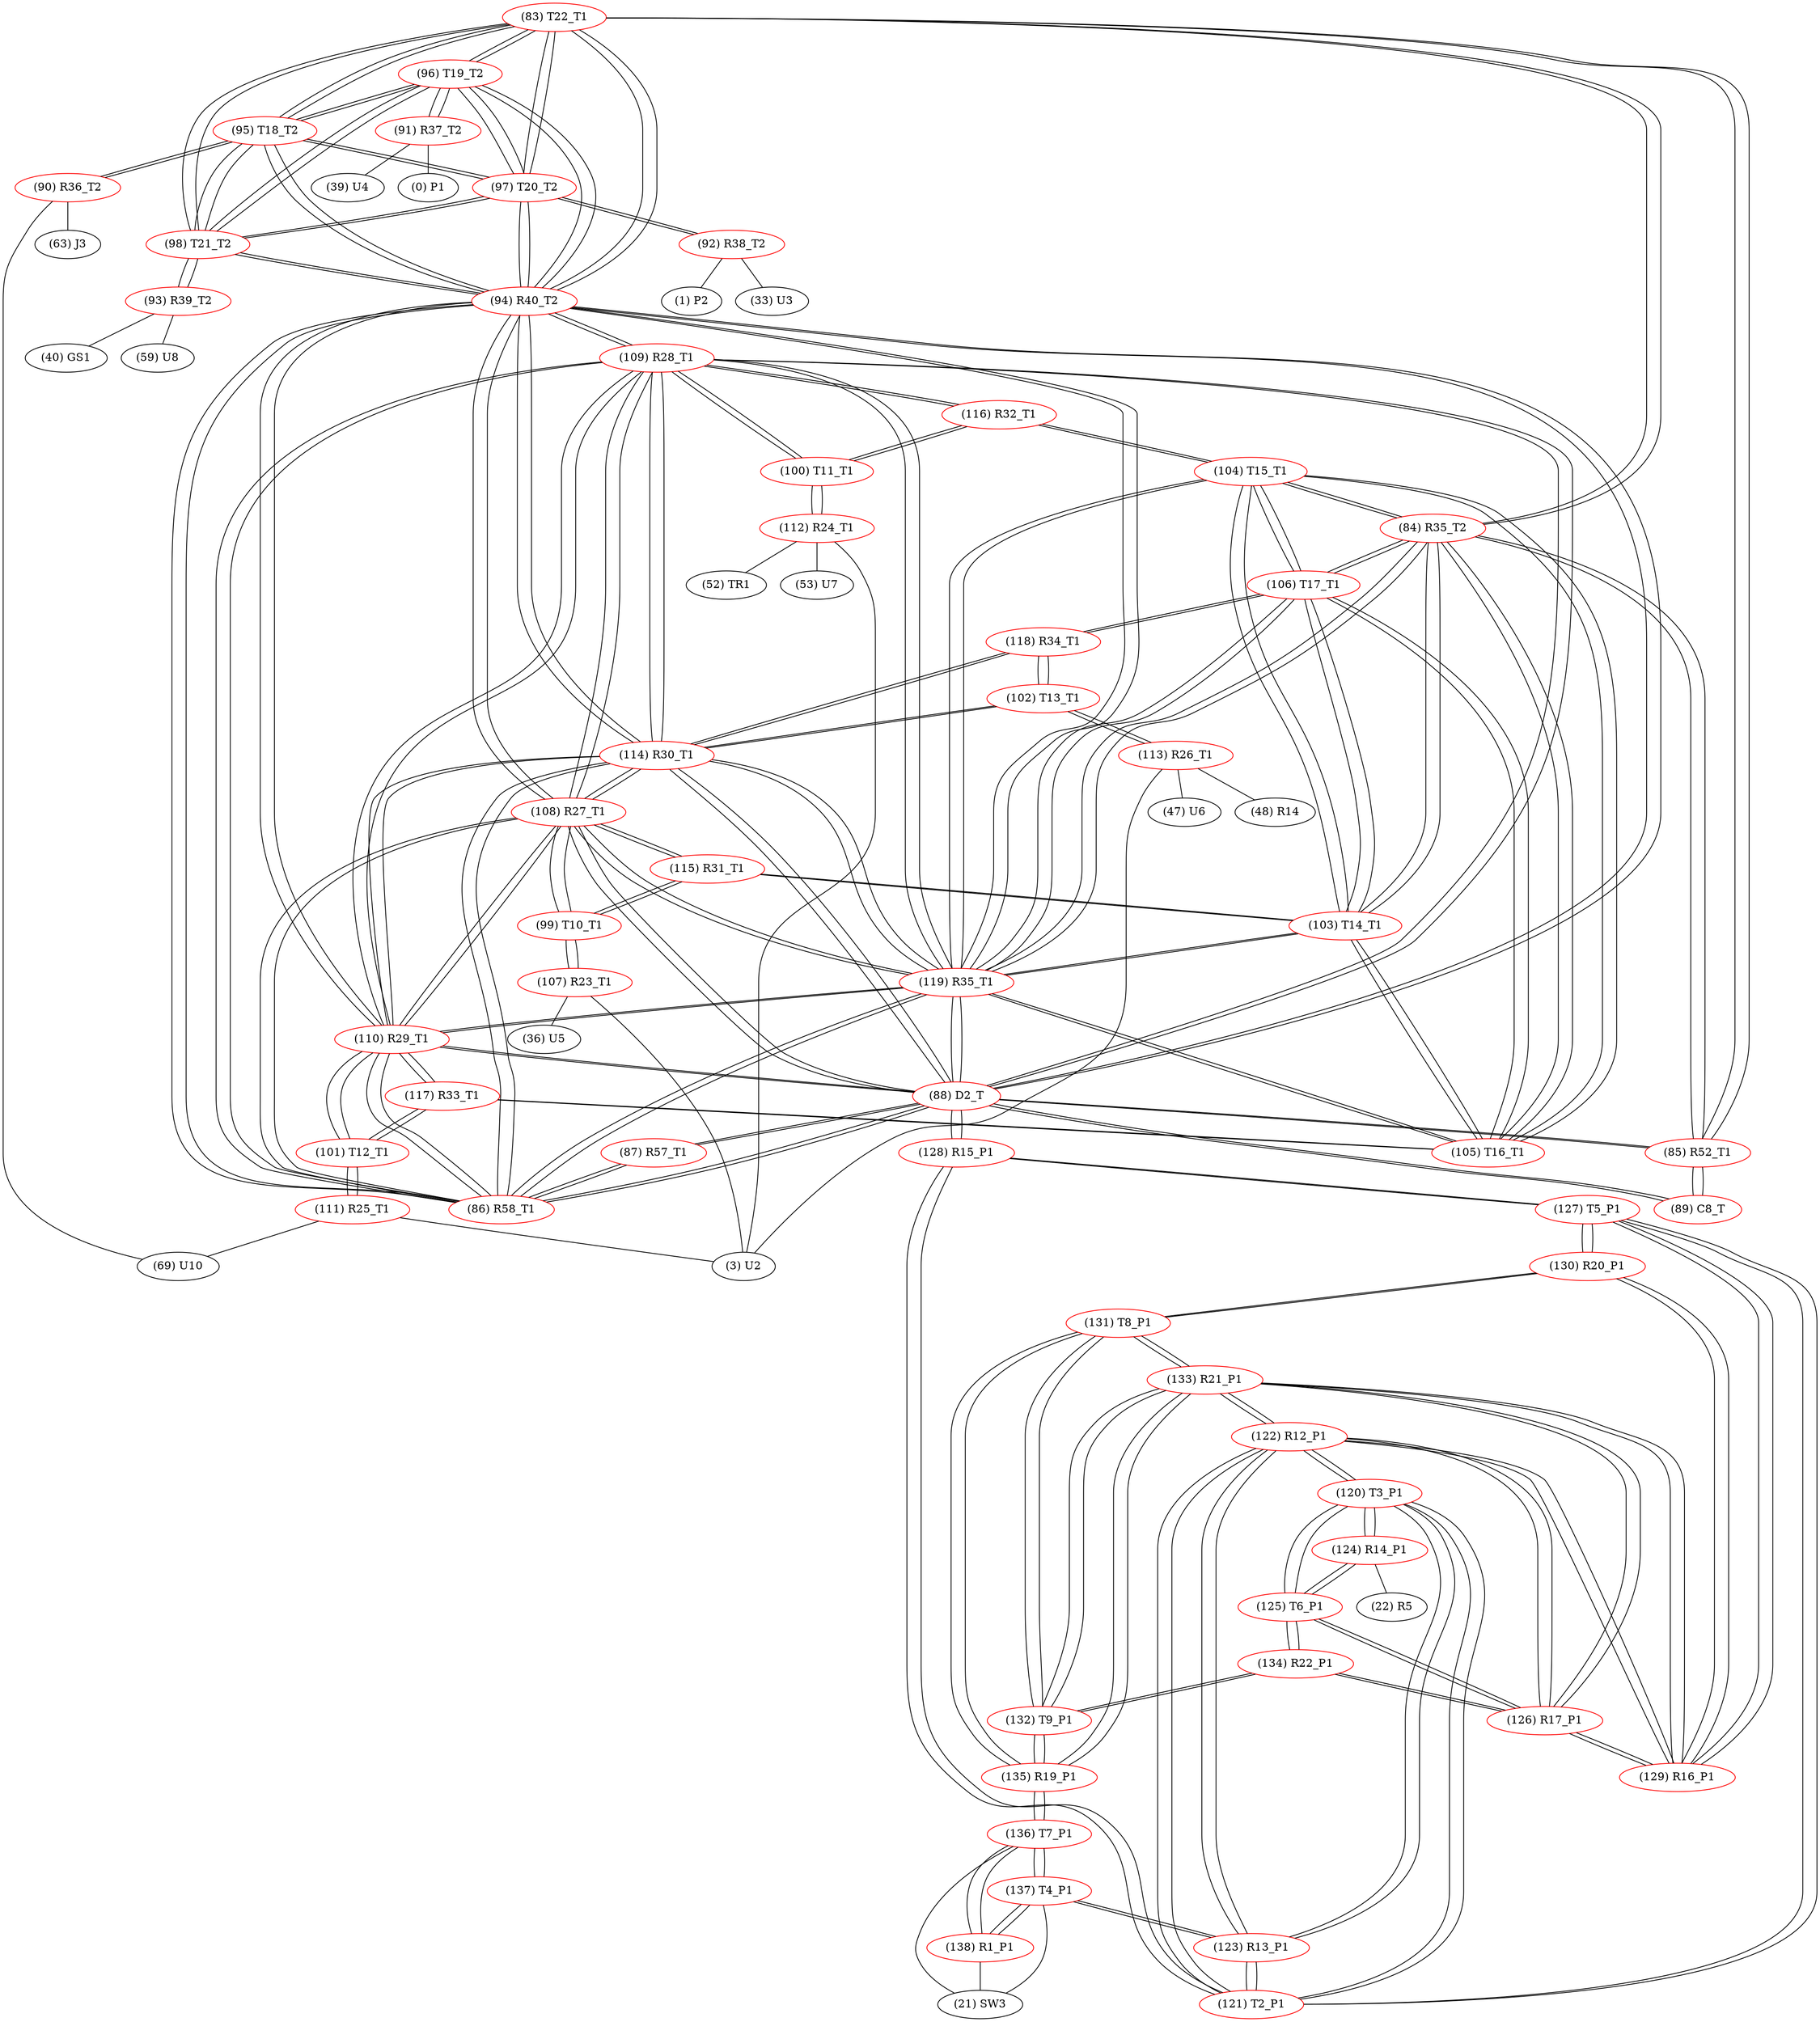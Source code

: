 graph {
	83 [label="(83) T22_T1" color=red]
	96 [label="(96) T19_T2"]
	95 [label="(95) T18_T2"]
	94 [label="(94) R40_T2"]
	98 [label="(98) T21_T2"]
	97 [label="(97) T20_T2"]
	85 [label="(85) R52_T1"]
	84 [label="(84) R35_T2"]
	84 [label="(84) R35_T2" color=red]
	105 [label="(105) T16_T1"]
	104 [label="(104) T15_T1"]
	119 [label="(119) R35_T1"]
	103 [label="(103) T14_T1"]
	106 [label="(106) T17_T1"]
	85 [label="(85) R52_T1"]
	83 [label="(83) T22_T1"]
	85 [label="(85) R52_T1" color=red]
	88 [label="(88) D2_T"]
	89 [label="(89) C8_T"]
	84 [label="(84) R35_T2"]
	83 [label="(83) T22_T1"]
	86 [label="(86) R58_T1" color=red]
	87 [label="(87) R57_T1"]
	88 [label="(88) D2_T"]
	110 [label="(110) R29_T1"]
	119 [label="(119) R35_T1"]
	94 [label="(94) R40_T2"]
	114 [label="(114) R30_T1"]
	108 [label="(108) R27_T1"]
	109 [label="(109) R28_T1"]
	87 [label="(87) R57_T1" color=red]
	86 [label="(86) R58_T1"]
	88 [label="(88) D2_T"]
	88 [label="(88) D2_T" color=red]
	85 [label="(85) R52_T1"]
	89 [label="(89) C8_T"]
	86 [label="(86) R58_T1"]
	87 [label="(87) R57_T1"]
	110 [label="(110) R29_T1"]
	119 [label="(119) R35_T1"]
	94 [label="(94) R40_T2"]
	114 [label="(114) R30_T1"]
	108 [label="(108) R27_T1"]
	109 [label="(109) R28_T1"]
	128 [label="(128) R15_P1"]
	89 [label="(89) C8_T" color=red]
	88 [label="(88) D2_T"]
	85 [label="(85) R52_T1"]
	90 [label="(90) R36_T2" color=red]
	63 [label="(63) J3"]
	69 [label="(69) U10"]
	95 [label="(95) T18_T2"]
	91 [label="(91) R37_T2" color=red]
	39 [label="(39) U4"]
	0 [label="(0) P1"]
	96 [label="(96) T19_T2"]
	92 [label="(92) R38_T2" color=red]
	33 [label="(33) U3"]
	1 [label="(1) P2"]
	97 [label="(97) T20_T2"]
	93 [label="(93) R39_T2" color=red]
	59 [label="(59) U8"]
	40 [label="(40) GS1"]
	98 [label="(98) T21_T2"]
	94 [label="(94) R40_T2" color=red]
	110 [label="(110) R29_T1"]
	119 [label="(119) R35_T1"]
	114 [label="(114) R30_T1"]
	88 [label="(88) D2_T"]
	86 [label="(86) R58_T1"]
	108 [label="(108) R27_T1"]
	109 [label="(109) R28_T1"]
	83 [label="(83) T22_T1"]
	96 [label="(96) T19_T2"]
	95 [label="(95) T18_T2"]
	98 [label="(98) T21_T2"]
	97 [label="(97) T20_T2"]
	95 [label="(95) T18_T2" color=red]
	83 [label="(83) T22_T1"]
	96 [label="(96) T19_T2"]
	94 [label="(94) R40_T2"]
	98 [label="(98) T21_T2"]
	97 [label="(97) T20_T2"]
	90 [label="(90) R36_T2"]
	96 [label="(96) T19_T2" color=red]
	83 [label="(83) T22_T1"]
	95 [label="(95) T18_T2"]
	94 [label="(94) R40_T2"]
	98 [label="(98) T21_T2"]
	97 [label="(97) T20_T2"]
	91 [label="(91) R37_T2"]
	97 [label="(97) T20_T2" color=red]
	83 [label="(83) T22_T1"]
	96 [label="(96) T19_T2"]
	95 [label="(95) T18_T2"]
	94 [label="(94) R40_T2"]
	98 [label="(98) T21_T2"]
	92 [label="(92) R38_T2"]
	98 [label="(98) T21_T2" color=red]
	83 [label="(83) T22_T1"]
	96 [label="(96) T19_T2"]
	95 [label="(95) T18_T2"]
	94 [label="(94) R40_T2"]
	97 [label="(97) T20_T2"]
	93 [label="(93) R39_T2"]
	99 [label="(99) T10_T1" color=red]
	107 [label="(107) R23_T1"]
	115 [label="(115) R31_T1"]
	108 [label="(108) R27_T1"]
	100 [label="(100) T11_T1" color=red]
	112 [label="(112) R24_T1"]
	116 [label="(116) R32_T1"]
	109 [label="(109) R28_T1"]
	101 [label="(101) T12_T1" color=red]
	117 [label="(117) R33_T1"]
	110 [label="(110) R29_T1"]
	111 [label="(111) R25_T1"]
	102 [label="(102) T13_T1" color=red]
	114 [label="(114) R30_T1"]
	118 [label="(118) R34_T1"]
	113 [label="(113) R26_T1"]
	103 [label="(103) T14_T1" color=red]
	105 [label="(105) T16_T1"]
	104 [label="(104) T15_T1"]
	119 [label="(119) R35_T1"]
	106 [label="(106) T17_T1"]
	84 [label="(84) R35_T2"]
	115 [label="(115) R31_T1"]
	104 [label="(104) T15_T1" color=red]
	105 [label="(105) T16_T1"]
	119 [label="(119) R35_T1"]
	103 [label="(103) T14_T1"]
	106 [label="(106) T17_T1"]
	84 [label="(84) R35_T2"]
	116 [label="(116) R32_T1"]
	105 [label="(105) T16_T1" color=red]
	104 [label="(104) T15_T1"]
	119 [label="(119) R35_T1"]
	103 [label="(103) T14_T1"]
	106 [label="(106) T17_T1"]
	84 [label="(84) R35_T2"]
	117 [label="(117) R33_T1"]
	106 [label="(106) T17_T1" color=red]
	105 [label="(105) T16_T1"]
	104 [label="(104) T15_T1"]
	119 [label="(119) R35_T1"]
	103 [label="(103) T14_T1"]
	84 [label="(84) R35_T2"]
	118 [label="(118) R34_T1"]
	107 [label="(107) R23_T1" color=red]
	36 [label="(36) U5"]
	3 [label="(3) U2"]
	99 [label="(99) T10_T1"]
	108 [label="(108) R27_T1" color=red]
	110 [label="(110) R29_T1"]
	119 [label="(119) R35_T1"]
	94 [label="(94) R40_T2"]
	114 [label="(114) R30_T1"]
	88 [label="(88) D2_T"]
	86 [label="(86) R58_T1"]
	109 [label="(109) R28_T1"]
	99 [label="(99) T10_T1"]
	115 [label="(115) R31_T1"]
	109 [label="(109) R28_T1" color=red]
	110 [label="(110) R29_T1"]
	119 [label="(119) R35_T1"]
	94 [label="(94) R40_T2"]
	114 [label="(114) R30_T1"]
	88 [label="(88) D2_T"]
	86 [label="(86) R58_T1"]
	108 [label="(108) R27_T1"]
	116 [label="(116) R32_T1"]
	100 [label="(100) T11_T1"]
	110 [label="(110) R29_T1" color=red]
	119 [label="(119) R35_T1"]
	94 [label="(94) R40_T2"]
	114 [label="(114) R30_T1"]
	88 [label="(88) D2_T"]
	86 [label="(86) R58_T1"]
	108 [label="(108) R27_T1"]
	109 [label="(109) R28_T1"]
	117 [label="(117) R33_T1"]
	101 [label="(101) T12_T1"]
	111 [label="(111) R25_T1" color=red]
	69 [label="(69) U10"]
	3 [label="(3) U2"]
	101 [label="(101) T12_T1"]
	112 [label="(112) R24_T1" color=red]
	52 [label="(52) TR1"]
	53 [label="(53) U7"]
	3 [label="(3) U2"]
	100 [label="(100) T11_T1"]
	113 [label="(113) R26_T1" color=red]
	47 [label="(47) U6"]
	48 [label="(48) R14"]
	3 [label="(3) U2"]
	102 [label="(102) T13_T1"]
	114 [label="(114) R30_T1" color=red]
	110 [label="(110) R29_T1"]
	119 [label="(119) R35_T1"]
	94 [label="(94) R40_T2"]
	88 [label="(88) D2_T"]
	86 [label="(86) R58_T1"]
	108 [label="(108) R27_T1"]
	109 [label="(109) R28_T1"]
	118 [label="(118) R34_T1"]
	102 [label="(102) T13_T1"]
	115 [label="(115) R31_T1" color=red]
	99 [label="(99) T10_T1"]
	108 [label="(108) R27_T1"]
	103 [label="(103) T14_T1"]
	116 [label="(116) R32_T1" color=red]
	104 [label="(104) T15_T1"]
	109 [label="(109) R28_T1"]
	100 [label="(100) T11_T1"]
	117 [label="(117) R33_T1" color=red]
	105 [label="(105) T16_T1"]
	110 [label="(110) R29_T1"]
	101 [label="(101) T12_T1"]
	118 [label="(118) R34_T1" color=red]
	106 [label="(106) T17_T1"]
	114 [label="(114) R30_T1"]
	102 [label="(102) T13_T1"]
	119 [label="(119) R35_T1" color=red]
	110 [label="(110) R29_T1"]
	94 [label="(94) R40_T2"]
	114 [label="(114) R30_T1"]
	88 [label="(88) D2_T"]
	86 [label="(86) R58_T1"]
	108 [label="(108) R27_T1"]
	109 [label="(109) R28_T1"]
	105 [label="(105) T16_T1"]
	104 [label="(104) T15_T1"]
	103 [label="(103) T14_T1"]
	106 [label="(106) T17_T1"]
	84 [label="(84) R35_T2"]
	120 [label="(120) T3_P1" color=red]
	124 [label="(124) R14_P1"]
	125 [label="(125) T6_P1"]
	123 [label="(123) R13_P1"]
	122 [label="(122) R12_P1"]
	121 [label="(121) T2_P1"]
	121 [label="(121) T2_P1" color=red]
	123 [label="(123) R13_P1"]
	120 [label="(120) T3_P1"]
	122 [label="(122) R12_P1"]
	127 [label="(127) T5_P1"]
	128 [label="(128) R15_P1"]
	122 [label="(122) R12_P1" color=red]
	133 [label="(133) R21_P1"]
	129 [label="(129) R16_P1"]
	126 [label="(126) R17_P1"]
	123 [label="(123) R13_P1"]
	120 [label="(120) T3_P1"]
	121 [label="(121) T2_P1"]
	123 [label="(123) R13_P1" color=red]
	137 [label="(137) T4_P1"]
	120 [label="(120) T3_P1"]
	122 [label="(122) R12_P1"]
	121 [label="(121) T2_P1"]
	124 [label="(124) R14_P1" color=red]
	22 [label="(22) R5"]
	120 [label="(120) T3_P1"]
	125 [label="(125) T6_P1"]
	125 [label="(125) T6_P1" color=red]
	124 [label="(124) R14_P1"]
	120 [label="(120) T3_P1"]
	134 [label="(134) R22_P1"]
	126 [label="(126) R17_P1"]
	126 [label="(126) R17_P1" color=red]
	133 [label="(133) R21_P1"]
	129 [label="(129) R16_P1"]
	122 [label="(122) R12_P1"]
	134 [label="(134) R22_P1"]
	125 [label="(125) T6_P1"]
	127 [label="(127) T5_P1" color=red]
	121 [label="(121) T2_P1"]
	128 [label="(128) R15_P1"]
	129 [label="(129) R16_P1"]
	130 [label="(130) R20_P1"]
	128 [label="(128) R15_P1" color=red]
	88 [label="(88) D2_T"]
	121 [label="(121) T2_P1"]
	127 [label="(127) T5_P1"]
	129 [label="(129) R16_P1" color=red]
	133 [label="(133) R21_P1"]
	122 [label="(122) R12_P1"]
	126 [label="(126) R17_P1"]
	127 [label="(127) T5_P1"]
	130 [label="(130) R20_P1"]
	130 [label="(130) R20_P1" color=red]
	131 [label="(131) T8_P1"]
	129 [label="(129) R16_P1"]
	127 [label="(127) T5_P1"]
	131 [label="(131) T8_P1" color=red]
	132 [label="(132) T9_P1"]
	133 [label="(133) R21_P1"]
	135 [label="(135) R19_P1"]
	130 [label="(130) R20_P1"]
	132 [label="(132) T9_P1" color=red]
	134 [label="(134) R22_P1"]
	133 [label="(133) R21_P1"]
	131 [label="(131) T8_P1"]
	135 [label="(135) R19_P1"]
	133 [label="(133) R21_P1" color=red]
	129 [label="(129) R16_P1"]
	122 [label="(122) R12_P1"]
	126 [label="(126) R17_P1"]
	132 [label="(132) T9_P1"]
	131 [label="(131) T8_P1"]
	135 [label="(135) R19_P1"]
	134 [label="(134) R22_P1" color=red]
	132 [label="(132) T9_P1"]
	125 [label="(125) T6_P1"]
	126 [label="(126) R17_P1"]
	135 [label="(135) R19_P1" color=red]
	132 [label="(132) T9_P1"]
	133 [label="(133) R21_P1"]
	131 [label="(131) T8_P1"]
	136 [label="(136) T7_P1"]
	136 [label="(136) T7_P1" color=red]
	138 [label="(138) R1_P1"]
	137 [label="(137) T4_P1"]
	21 [label="(21) SW3"]
	135 [label="(135) R19_P1"]
	137 [label="(137) T4_P1" color=red]
	123 [label="(123) R13_P1"]
	138 [label="(138) R1_P1"]
	136 [label="(136) T7_P1"]
	21 [label="(21) SW3"]
	138 [label="(138) R1_P1" color=red]
	137 [label="(137) T4_P1"]
	136 [label="(136) T7_P1"]
	21 [label="(21) SW3"]
	83 -- 96
	83 -- 95
	83 -- 94
	83 -- 98
	83 -- 97
	83 -- 85
	83 -- 84
	84 -- 105
	84 -- 104
	84 -- 119
	84 -- 103
	84 -- 106
	84 -- 85
	84 -- 83
	85 -- 88
	85 -- 89
	85 -- 84
	85 -- 83
	86 -- 87
	86 -- 88
	86 -- 110
	86 -- 119
	86 -- 94
	86 -- 114
	86 -- 108
	86 -- 109
	87 -- 86
	87 -- 88
	88 -- 85
	88 -- 89
	88 -- 86
	88 -- 87
	88 -- 110
	88 -- 119
	88 -- 94
	88 -- 114
	88 -- 108
	88 -- 109
	88 -- 128
	89 -- 88
	89 -- 85
	90 -- 63
	90 -- 69
	90 -- 95
	91 -- 39
	91 -- 0
	91 -- 96
	92 -- 33
	92 -- 1
	92 -- 97
	93 -- 59
	93 -- 40
	93 -- 98
	94 -- 110
	94 -- 119
	94 -- 114
	94 -- 88
	94 -- 86
	94 -- 108
	94 -- 109
	94 -- 83
	94 -- 96
	94 -- 95
	94 -- 98
	94 -- 97
	95 -- 83
	95 -- 96
	95 -- 94
	95 -- 98
	95 -- 97
	95 -- 90
	96 -- 83
	96 -- 95
	96 -- 94
	96 -- 98
	96 -- 97
	96 -- 91
	97 -- 83
	97 -- 96
	97 -- 95
	97 -- 94
	97 -- 98
	97 -- 92
	98 -- 83
	98 -- 96
	98 -- 95
	98 -- 94
	98 -- 97
	98 -- 93
	99 -- 107
	99 -- 115
	99 -- 108
	100 -- 112
	100 -- 116
	100 -- 109
	101 -- 117
	101 -- 110
	101 -- 111
	102 -- 114
	102 -- 118
	102 -- 113
	103 -- 105
	103 -- 104
	103 -- 119
	103 -- 106
	103 -- 84
	103 -- 115
	104 -- 105
	104 -- 119
	104 -- 103
	104 -- 106
	104 -- 84
	104 -- 116
	105 -- 104
	105 -- 119
	105 -- 103
	105 -- 106
	105 -- 84
	105 -- 117
	106 -- 105
	106 -- 104
	106 -- 119
	106 -- 103
	106 -- 84
	106 -- 118
	107 -- 36
	107 -- 3
	107 -- 99
	108 -- 110
	108 -- 119
	108 -- 94
	108 -- 114
	108 -- 88
	108 -- 86
	108 -- 109
	108 -- 99
	108 -- 115
	109 -- 110
	109 -- 119
	109 -- 94
	109 -- 114
	109 -- 88
	109 -- 86
	109 -- 108
	109 -- 116
	109 -- 100
	110 -- 119
	110 -- 94
	110 -- 114
	110 -- 88
	110 -- 86
	110 -- 108
	110 -- 109
	110 -- 117
	110 -- 101
	111 -- 69
	111 -- 3
	111 -- 101
	112 -- 52
	112 -- 53
	112 -- 3
	112 -- 100
	113 -- 47
	113 -- 48
	113 -- 3
	113 -- 102
	114 -- 110
	114 -- 119
	114 -- 94
	114 -- 88
	114 -- 86
	114 -- 108
	114 -- 109
	114 -- 118
	114 -- 102
	115 -- 99
	115 -- 108
	115 -- 103
	116 -- 104
	116 -- 109
	116 -- 100
	117 -- 105
	117 -- 110
	117 -- 101
	118 -- 106
	118 -- 114
	118 -- 102
	119 -- 110
	119 -- 94
	119 -- 114
	119 -- 88
	119 -- 86
	119 -- 108
	119 -- 109
	119 -- 105
	119 -- 104
	119 -- 103
	119 -- 106
	119 -- 84
	120 -- 124
	120 -- 125
	120 -- 123
	120 -- 122
	120 -- 121
	121 -- 123
	121 -- 120
	121 -- 122
	121 -- 127
	121 -- 128
	122 -- 133
	122 -- 129
	122 -- 126
	122 -- 123
	122 -- 120
	122 -- 121
	123 -- 137
	123 -- 120
	123 -- 122
	123 -- 121
	124 -- 22
	124 -- 120
	124 -- 125
	125 -- 124
	125 -- 120
	125 -- 134
	125 -- 126
	126 -- 133
	126 -- 129
	126 -- 122
	126 -- 134
	126 -- 125
	127 -- 121
	127 -- 128
	127 -- 129
	127 -- 130
	128 -- 88
	128 -- 121
	128 -- 127
	129 -- 133
	129 -- 122
	129 -- 126
	129 -- 127
	129 -- 130
	130 -- 131
	130 -- 129
	130 -- 127
	131 -- 132
	131 -- 133
	131 -- 135
	131 -- 130
	132 -- 134
	132 -- 133
	132 -- 131
	132 -- 135
	133 -- 129
	133 -- 122
	133 -- 126
	133 -- 132
	133 -- 131
	133 -- 135
	134 -- 132
	134 -- 125
	134 -- 126
	135 -- 132
	135 -- 133
	135 -- 131
	135 -- 136
	136 -- 138
	136 -- 137
	136 -- 21
	136 -- 135
	137 -- 123
	137 -- 138
	137 -- 136
	137 -- 21
	138 -- 137
	138 -- 136
	138 -- 21
}